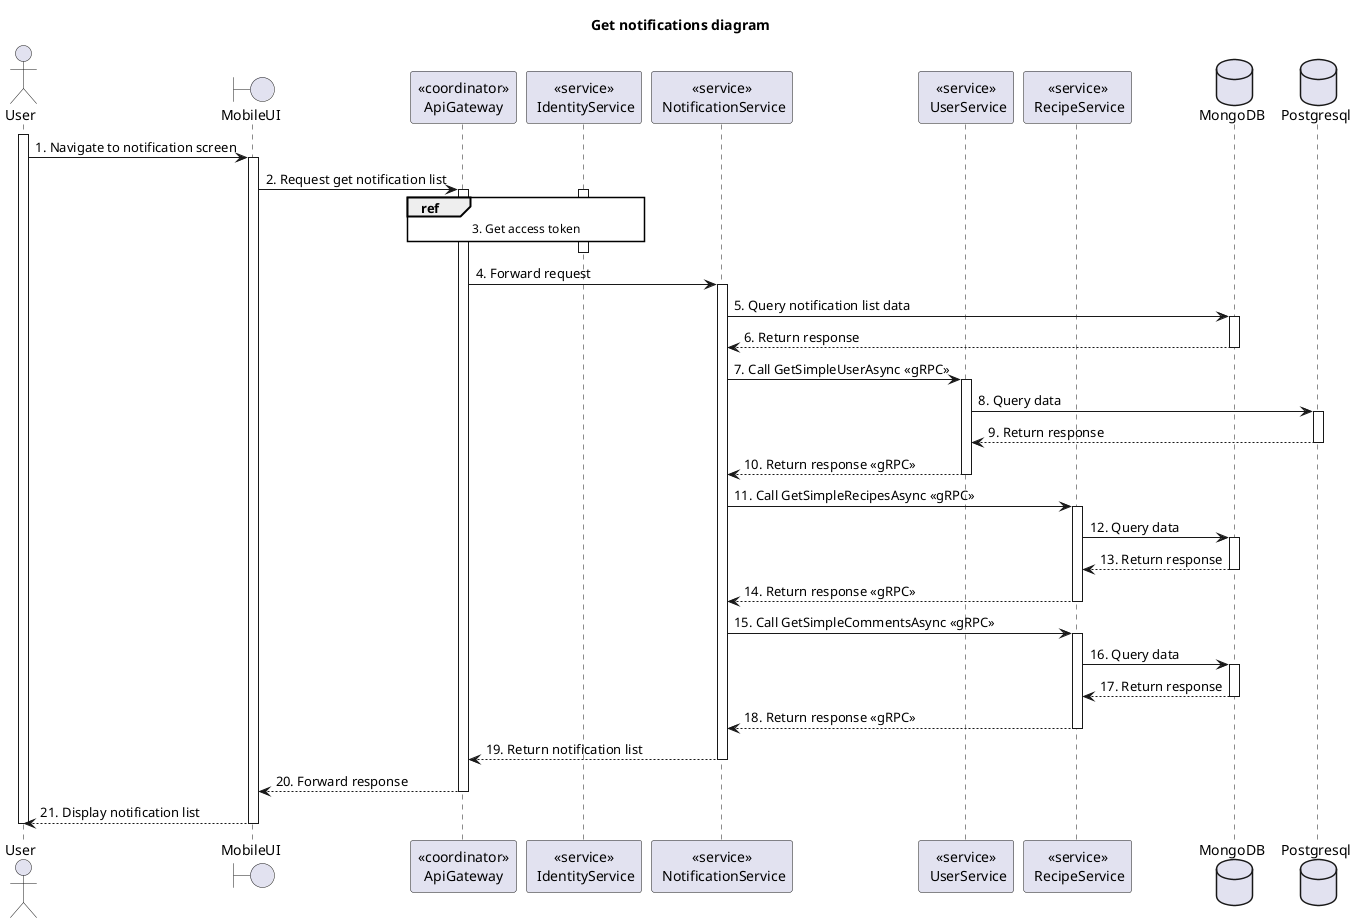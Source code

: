 @startuml Sequence
title "Get notifications diagram"

' Style section
<style>
  sequenceDiagram {
    reference {
      BackGroundColor white
    }
}
</style>

actor User
activate User
boundary MobileUI
participant "<<coordinator>>\nApiGateway" as ApiGateway
participant "<<service>>\n IdentityService" as IdentityService
participant "<<service>>\n NotificationService" as NotificationService
participant "<<service>>\n UserService" as UserService
participant "<<service>>\n RecipeService" as RecipeService
database MongoDB
database Postgresql

User -> MobileUI ++: 1. Navigate to notification screen
MobileUI -> ApiGateway ++: 2. Request get notification list

activate IdentityService
ref over ApiGateway, IdentityService: 3. Get access token
ApiGateway -[hidden]-> IdentityService
deactivate IdentityService

ApiGateway -> NotificationService ++: 4. Forward request

NotificationService -> MongoDB++: 5. Query notification list data
NotificationService <-- MongoDB--: 6. Return response

NotificationService -> UserService++ : 7. Call GetSimpleUserAsync <<gRPC>> 
UserService -> Postgresql++ : 8. Query data 
UserService <-- Postgresql-- : 9. Return response
NotificationService <-- UserService-- : 10. Return response <<gRPC>> 

NotificationService -> RecipeService++ : 11. Call GetSimpleRecipesAsync <<gRPC>> 
RecipeService -> MongoDB++ : 12. Query data 
RecipeService <-- MongoDB-- : 13. Return response
NotificationService <-- RecipeService-- : 14. Return response <<gRPC>> 

NotificationService -> RecipeService++ : 15. Call GetSimpleCommentsAsync <<gRPC>> 
RecipeService -> MongoDB++ : 16. Query data 
RecipeService <-- MongoDB-- : 17. Return response
NotificationService <-- RecipeService-- : 18. Return response <<gRPC>> 

ApiGateway <-- NotificationService--: 19. Return notification list
MobileUI <-- ApiGateway--: 20. Forward response
User <-- MobileUI--: 21. Display notification list
deactivate User

@enduml